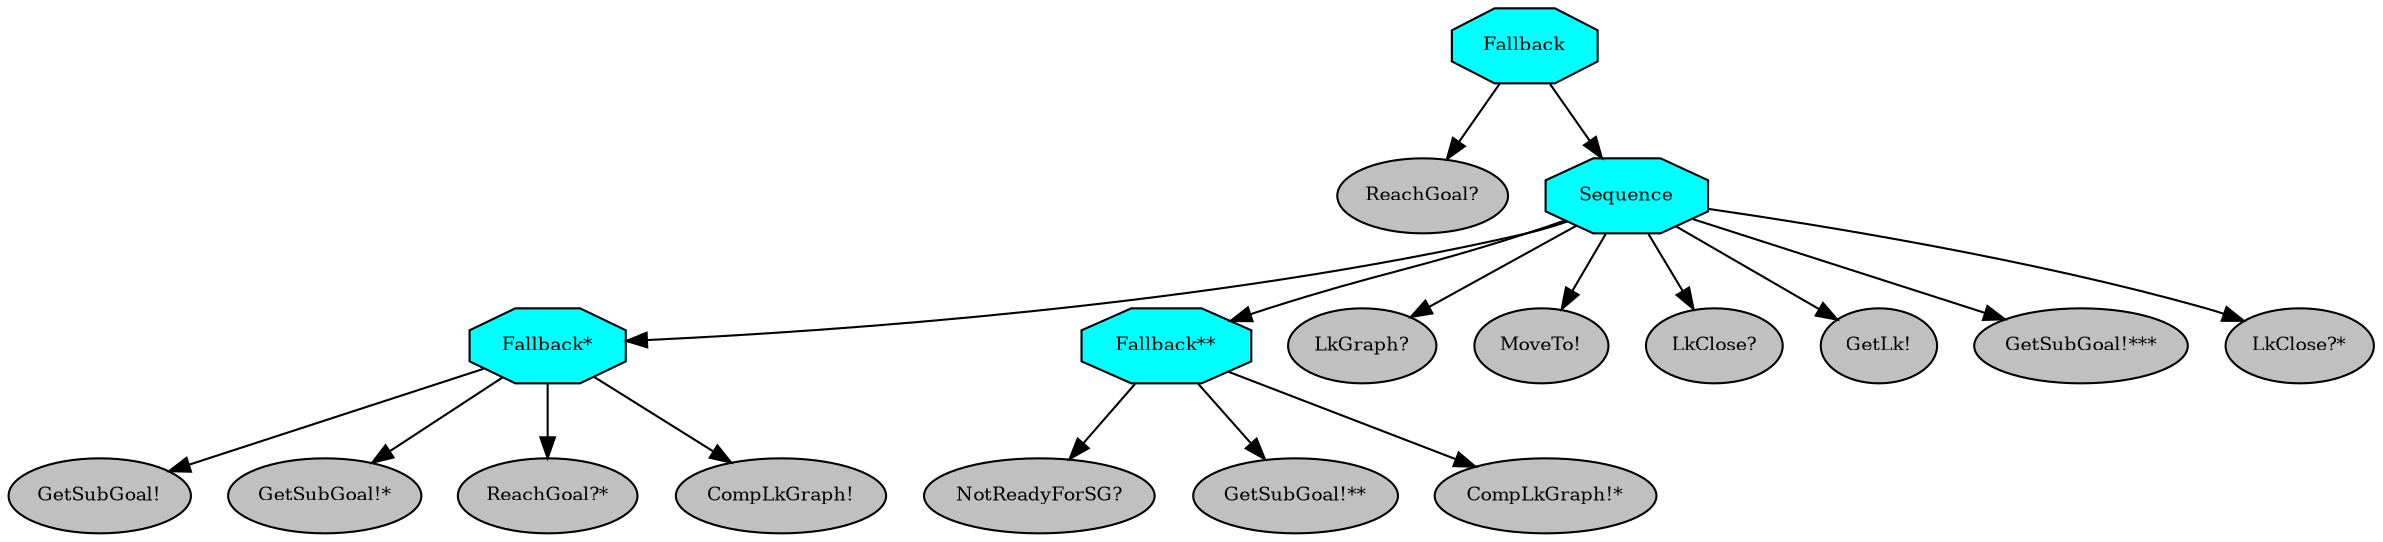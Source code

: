digraph pastafarianism {
ordering=out;
graph [fontname="times-roman"];
node [fontname="times-roman"];
edge [fontname="times-roman"];
Fallback [fillcolor=cyan, fontcolor=black, fontsize=9, label=Fallback, shape=octagon, style=filled];
"ReachGoal?" [fillcolor=gray, fontcolor=black, fontsize=9, label="ReachGoal?", shape=ellipse, style=filled];
Fallback -> "ReachGoal?";
Sequence [fillcolor=cyan, fontcolor=black, fontsize=9, label=Sequence, shape=octagon, style=filled];
Fallback -> Sequence;
"Fallback*" [fillcolor=cyan, fontcolor=black, fontsize=9, label="Fallback*", shape=octagon, style=filled];
Sequence -> "Fallback*";
"GetSubGoal!" [fillcolor=gray, fontcolor=black, fontsize=9, label="GetSubGoal!", shape=ellipse, style=filled];
"Fallback*" -> "GetSubGoal!";
"GetSubGoal!*" [fillcolor=gray, fontcolor=black, fontsize=9, label="GetSubGoal!*", shape=ellipse, style=filled];
"Fallback*" -> "GetSubGoal!*";
"ReachGoal?*" [fillcolor=gray, fontcolor=black, fontsize=9, label="ReachGoal?*", shape=ellipse, style=filled];
"Fallback*" -> "ReachGoal?*";
"CompLkGraph!" [fillcolor=gray, fontcolor=black, fontsize=9, label="CompLkGraph!", shape=ellipse, style=filled];
"Fallback*" -> "CompLkGraph!";
"Fallback**" [fillcolor=cyan, fontcolor=black, fontsize=9, label="Fallback**", shape=octagon, style=filled];
Sequence -> "Fallback**";
"NotReadyForSG?" [fillcolor=gray, fontcolor=black, fontsize=9, label="NotReadyForSG?", shape=ellipse, style=filled];
"Fallback**" -> "NotReadyForSG?";
"GetSubGoal!**" [fillcolor=gray, fontcolor=black, fontsize=9, label="GetSubGoal!**", shape=ellipse, style=filled];
"Fallback**" -> "GetSubGoal!**";
"CompLkGraph!*" [fillcolor=gray, fontcolor=black, fontsize=9, label="CompLkGraph!*", shape=ellipse, style=filled];
"Fallback**" -> "CompLkGraph!*";
"LkGraph?" [fillcolor=gray, fontcolor=black, fontsize=9, label="LkGraph?", shape=ellipse, style=filled];
Sequence -> "LkGraph?";
"MoveTo!" [fillcolor=gray, fontcolor=black, fontsize=9, label="MoveTo!", shape=ellipse, style=filled];
Sequence -> "MoveTo!";
"LkClose?" [fillcolor=gray, fontcolor=black, fontsize=9, label="LkClose?", shape=ellipse, style=filled];
Sequence -> "LkClose?";
"GetLk!" [fillcolor=gray, fontcolor=black, fontsize=9, label="GetLk!", shape=ellipse, style=filled];
Sequence -> "GetLk!";
"GetSubGoal!***" [fillcolor=gray, fontcolor=black, fontsize=9, label="GetSubGoal!***", shape=ellipse, style=filled];
Sequence -> "GetSubGoal!***";
"LkClose?*" [fillcolor=gray, fontcolor=black, fontsize=9, label="LkClose?*", shape=ellipse, style=filled];
Sequence -> "LkClose?*";
}
